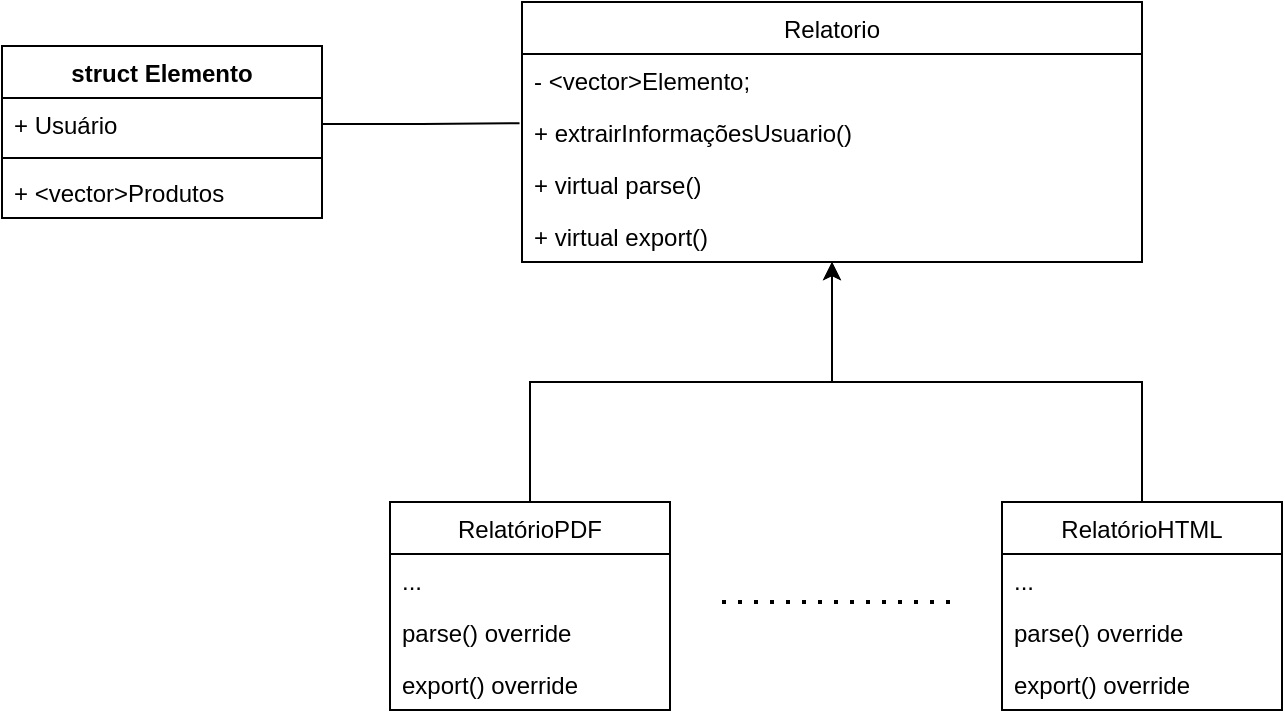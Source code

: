 <mxfile version="17.4.2" type="device"><diagram id="C5RBs43oDa-KdzZeNtuy" name="Page-1"><mxGraphModel dx="760" dy="597" grid="1" gridSize="10" guides="1" tooltips="1" connect="1" arrows="1" fold="1" page="1" pageScale="1" pageWidth="827" pageHeight="1169" math="0" shadow="0"><root><mxCell id="WIyWlLk6GJQsqaUBKTNV-0"/><mxCell id="WIyWlLk6GJQsqaUBKTNV-1" parent="WIyWlLk6GJQsqaUBKTNV-0"/><mxCell id="YIpJYdY3oWw6GmZ9KTy3-15" value="Relatorio" style="swimlane;fontStyle=0;childLayout=stackLayout;horizontal=1;startSize=26;fillColor=none;horizontalStack=0;resizeParent=1;resizeParentMax=0;resizeLast=0;collapsible=1;marginBottom=0;rounded=0;labelBorderColor=none;strokeColor=default;" vertex="1" parent="WIyWlLk6GJQsqaUBKTNV-1"><mxGeometry x="340" y="190" width="310" height="130" as="geometry"/></mxCell><mxCell id="YIpJYdY3oWw6GmZ9KTy3-16" value="- &lt;vector&gt;Elemento;" style="text;strokeColor=none;fillColor=none;align=left;verticalAlign=top;spacingLeft=4;spacingRight=4;overflow=hidden;rotatable=0;points=[[0,0.5],[1,0.5]];portConstraint=eastwest;rounded=0;labelBorderColor=none;" vertex="1" parent="YIpJYdY3oWw6GmZ9KTy3-15"><mxGeometry y="26" width="310" height="26" as="geometry"/></mxCell><mxCell id="YIpJYdY3oWw6GmZ9KTy3-18" value="+ extrairInformaçõesUsuario()" style="text;strokeColor=none;fillColor=none;align=left;verticalAlign=top;spacingLeft=4;spacingRight=4;overflow=hidden;rotatable=0;points=[[0,0.5],[1,0.5]];portConstraint=eastwest;rounded=0;labelBorderColor=none;" vertex="1" parent="YIpJYdY3oWw6GmZ9KTy3-15"><mxGeometry y="52" width="310" height="26" as="geometry"/></mxCell><mxCell id="YIpJYdY3oWw6GmZ9KTy3-19" value="+ virtual parse()" style="text;strokeColor=none;fillColor=none;align=left;verticalAlign=top;spacingLeft=4;spacingRight=4;overflow=hidden;rotatable=0;points=[[0,0.5],[1,0.5]];portConstraint=eastwest;rounded=0;labelBorderColor=none;" vertex="1" parent="YIpJYdY3oWw6GmZ9KTy3-15"><mxGeometry y="78" width="310" height="26" as="geometry"/></mxCell><mxCell id="YIpJYdY3oWw6GmZ9KTy3-20" value="+ virtual export()" style="text;strokeColor=none;fillColor=none;align=left;verticalAlign=top;spacingLeft=4;spacingRight=4;overflow=hidden;rotatable=0;points=[[0,0.5],[1,0.5]];portConstraint=eastwest;rounded=0;labelBorderColor=none;" vertex="1" parent="YIpJYdY3oWw6GmZ9KTy3-15"><mxGeometry y="104" width="310" height="26" as="geometry"/></mxCell><mxCell id="YIpJYdY3oWw6GmZ9KTy3-36" style="edgeStyle=orthogonalEdgeStyle;rounded=0;orthogonalLoop=1;jettySize=auto;html=1;exitX=0.5;exitY=0;exitDx=0;exitDy=0;endArrow=classic;endFill=1;" edge="1" parent="WIyWlLk6GJQsqaUBKTNV-1" source="YIpJYdY3oWw6GmZ9KTy3-21" target="YIpJYdY3oWw6GmZ9KTy3-15"><mxGeometry relative="1" as="geometry"/></mxCell><mxCell id="YIpJYdY3oWw6GmZ9KTy3-21" value="RelatórioPDF" style="swimlane;fontStyle=0;childLayout=stackLayout;horizontal=1;startSize=26;fillColor=none;horizontalStack=0;resizeParent=1;resizeParentMax=0;resizeLast=0;collapsible=1;marginBottom=0;rounded=0;labelBorderColor=none;strokeColor=default;" vertex="1" parent="WIyWlLk6GJQsqaUBKTNV-1"><mxGeometry x="274" y="440" width="140" height="104" as="geometry"/></mxCell><mxCell id="YIpJYdY3oWw6GmZ9KTy3-22" value="..." style="text;strokeColor=none;fillColor=none;align=left;verticalAlign=top;spacingLeft=4;spacingRight=4;overflow=hidden;rotatable=0;points=[[0,0.5],[1,0.5]];portConstraint=eastwest;rounded=0;labelBorderColor=none;" vertex="1" parent="YIpJYdY3oWw6GmZ9KTy3-21"><mxGeometry y="26" width="140" height="26" as="geometry"/></mxCell><mxCell id="YIpJYdY3oWw6GmZ9KTy3-23" value="parse() override" style="text;strokeColor=none;fillColor=none;align=left;verticalAlign=top;spacingLeft=4;spacingRight=4;overflow=hidden;rotatable=0;points=[[0,0.5],[1,0.5]];portConstraint=eastwest;rounded=0;labelBorderColor=none;" vertex="1" parent="YIpJYdY3oWw6GmZ9KTy3-21"><mxGeometry y="52" width="140" height="26" as="geometry"/></mxCell><mxCell id="YIpJYdY3oWw6GmZ9KTy3-24" value="export() override" style="text;strokeColor=none;fillColor=none;align=left;verticalAlign=top;spacingLeft=4;spacingRight=4;overflow=hidden;rotatable=0;points=[[0,0.5],[1,0.5]];portConstraint=eastwest;rounded=0;labelBorderColor=none;" vertex="1" parent="YIpJYdY3oWw6GmZ9KTy3-21"><mxGeometry y="78" width="140" height="26" as="geometry"/></mxCell><mxCell id="YIpJYdY3oWw6GmZ9KTy3-37" style="edgeStyle=orthogonalEdgeStyle;rounded=0;orthogonalLoop=1;jettySize=auto;html=1;exitX=0.5;exitY=0;exitDx=0;exitDy=0;endArrow=classic;endFill=1;" edge="1" parent="WIyWlLk6GJQsqaUBKTNV-1" source="YIpJYdY3oWw6GmZ9KTy3-26" target="YIpJYdY3oWw6GmZ9KTy3-15"><mxGeometry relative="1" as="geometry"/></mxCell><mxCell id="YIpJYdY3oWw6GmZ9KTy3-26" value="RelatórioHTML" style="swimlane;fontStyle=0;childLayout=stackLayout;horizontal=1;startSize=26;fillColor=none;horizontalStack=0;resizeParent=1;resizeParentMax=0;resizeLast=0;collapsible=1;marginBottom=0;rounded=0;labelBorderColor=none;strokeColor=default;" vertex="1" parent="WIyWlLk6GJQsqaUBKTNV-1"><mxGeometry x="580" y="440" width="140" height="104" as="geometry"/></mxCell><mxCell id="YIpJYdY3oWw6GmZ9KTy3-27" value="..." style="text;strokeColor=none;fillColor=none;align=left;verticalAlign=top;spacingLeft=4;spacingRight=4;overflow=hidden;rotatable=0;points=[[0,0.5],[1,0.5]];portConstraint=eastwest;rounded=0;labelBorderColor=none;" vertex="1" parent="YIpJYdY3oWw6GmZ9KTy3-26"><mxGeometry y="26" width="140" height="26" as="geometry"/></mxCell><mxCell id="YIpJYdY3oWw6GmZ9KTy3-28" value="parse() override" style="text;strokeColor=none;fillColor=none;align=left;verticalAlign=top;spacingLeft=4;spacingRight=4;overflow=hidden;rotatable=0;points=[[0,0.5],[1,0.5]];portConstraint=eastwest;rounded=0;labelBorderColor=none;" vertex="1" parent="YIpJYdY3oWw6GmZ9KTy3-26"><mxGeometry y="52" width="140" height="26" as="geometry"/></mxCell><mxCell id="YIpJYdY3oWw6GmZ9KTy3-29" value="export() override" style="text;strokeColor=none;fillColor=none;align=left;verticalAlign=top;spacingLeft=4;spacingRight=4;overflow=hidden;rotatable=0;points=[[0,0.5],[1,0.5]];portConstraint=eastwest;rounded=0;labelBorderColor=none;" vertex="1" parent="YIpJYdY3oWw6GmZ9KTy3-26"><mxGeometry y="78" width="140" height="26" as="geometry"/></mxCell><mxCell id="YIpJYdY3oWw6GmZ9KTy3-31" value="struct Elemento" style="swimlane;fontStyle=1;align=center;verticalAlign=top;childLayout=stackLayout;horizontal=1;startSize=26;horizontalStack=0;resizeParent=1;resizeParentMax=0;resizeLast=0;collapsible=1;marginBottom=0;rounded=0;labelBorderColor=none;strokeColor=default;" vertex="1" parent="WIyWlLk6GJQsqaUBKTNV-1"><mxGeometry x="80" y="212" width="160" height="86" as="geometry"/></mxCell><mxCell id="YIpJYdY3oWw6GmZ9KTy3-32" value="+ Usuário" style="text;strokeColor=none;fillColor=none;align=left;verticalAlign=top;spacingLeft=4;spacingRight=4;overflow=hidden;rotatable=0;points=[[0,0.5],[1,0.5]];portConstraint=eastwest;rounded=0;labelBorderColor=none;" vertex="1" parent="YIpJYdY3oWw6GmZ9KTy3-31"><mxGeometry y="26" width="160" height="26" as="geometry"/></mxCell><mxCell id="YIpJYdY3oWw6GmZ9KTy3-33" value="" style="line;strokeWidth=1;fillColor=none;align=left;verticalAlign=middle;spacingTop=-1;spacingLeft=3;spacingRight=3;rotatable=0;labelPosition=right;points=[];portConstraint=eastwest;rounded=0;labelBorderColor=none;" vertex="1" parent="YIpJYdY3oWw6GmZ9KTy3-31"><mxGeometry y="52" width="160" height="8" as="geometry"/></mxCell><mxCell id="YIpJYdY3oWw6GmZ9KTy3-34" value="+ &lt;vector&gt;Produtos" style="text;strokeColor=none;fillColor=none;align=left;verticalAlign=top;spacingLeft=4;spacingRight=4;overflow=hidden;rotatable=0;points=[[0,0.5],[1,0.5]];portConstraint=eastwest;rounded=0;labelBorderColor=none;" vertex="1" parent="YIpJYdY3oWw6GmZ9KTy3-31"><mxGeometry y="60" width="160" height="26" as="geometry"/></mxCell><mxCell id="YIpJYdY3oWw6GmZ9KTy3-35" style="edgeStyle=orthogonalEdgeStyle;rounded=0;orthogonalLoop=1;jettySize=auto;html=1;exitX=1;exitY=0.5;exitDx=0;exitDy=0;entryX=-0.004;entryY=0.33;entryDx=0;entryDy=0;entryPerimeter=0;endArrow=none;endFill=0;" edge="1" parent="WIyWlLk6GJQsqaUBKTNV-1" source="YIpJYdY3oWw6GmZ9KTy3-32" target="YIpJYdY3oWw6GmZ9KTy3-18"><mxGeometry relative="1" as="geometry"/></mxCell><mxCell id="YIpJYdY3oWw6GmZ9KTy3-38" value="" style="endArrow=none;dashed=1;html=1;dashPattern=1 3;strokeWidth=2;rounded=0;" edge="1" parent="WIyWlLk6GJQsqaUBKTNV-1"><mxGeometry width="50" height="50" relative="1" as="geometry"><mxPoint x="440" y="490" as="sourcePoint"/><mxPoint x="560" y="490" as="targetPoint"/></mxGeometry></mxCell></root></mxGraphModel></diagram></mxfile>